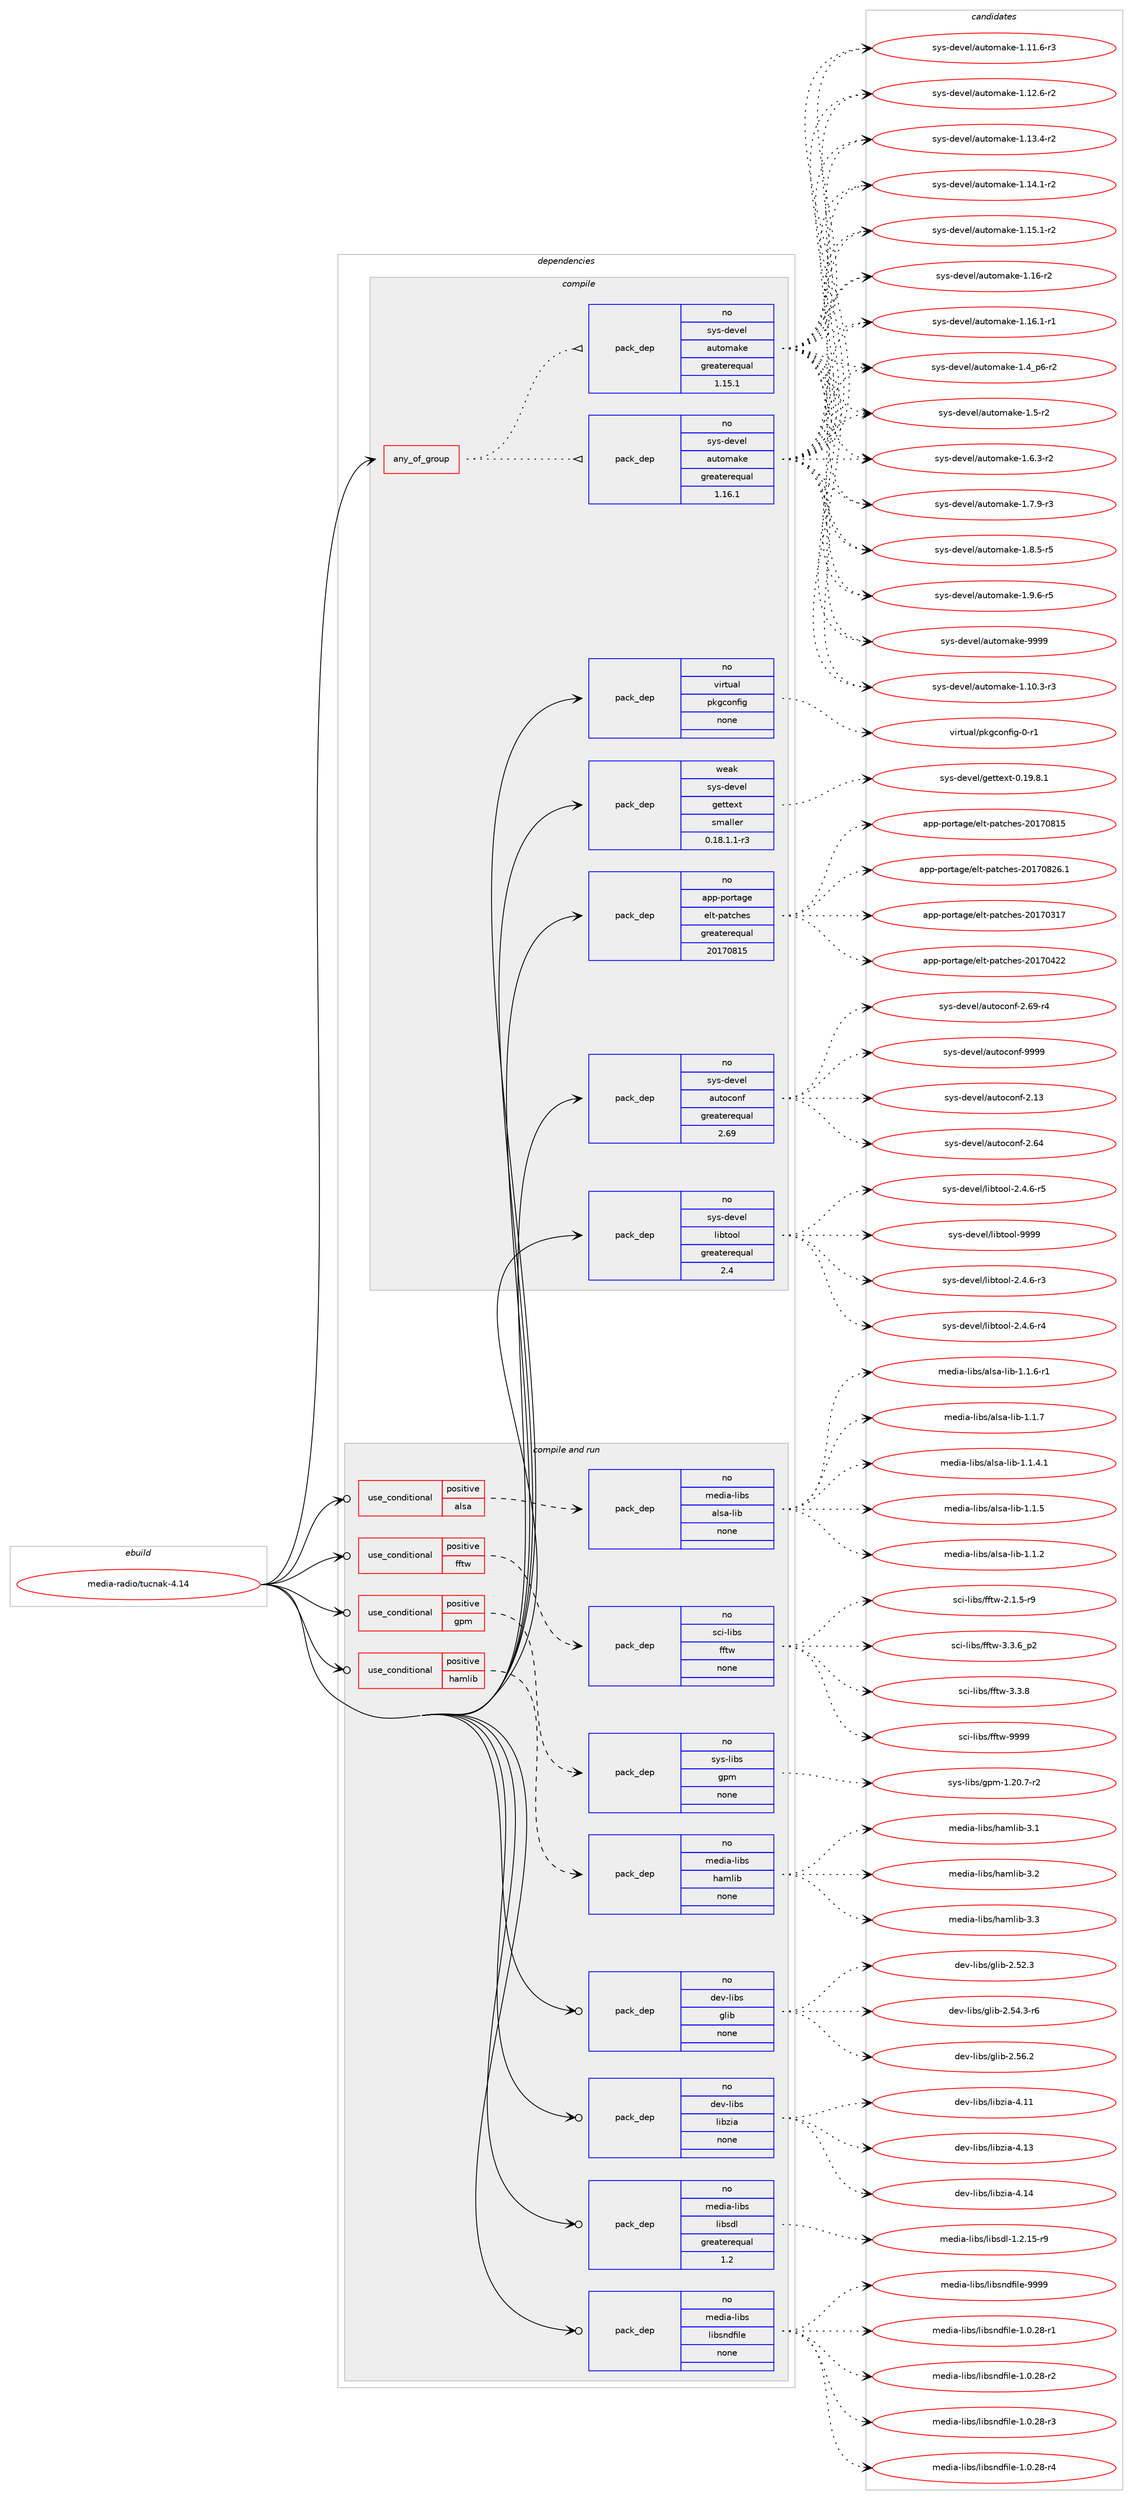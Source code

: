 digraph prolog {

# *************
# Graph options
# *************

newrank=true;
concentrate=true;
compound=true;
graph [rankdir=LR,fontname=Helvetica,fontsize=10,ranksep=1.5];#, ranksep=2.5, nodesep=0.2];
edge  [arrowhead=vee];
node  [fontname=Helvetica,fontsize=10];

# **********
# The ebuild
# **********

subgraph cluster_leftcol {
color=gray;
rank=same;
label=<<i>ebuild</i>>;
id [label="media-radio/tucnak-4.14", color=red, width=4, href="../media-radio/tucnak-4.14.svg"];
}

# ****************
# The dependencies
# ****************

subgraph cluster_midcol {
color=gray;
label=<<i>dependencies</i>>;
subgraph cluster_compile {
fillcolor="#eeeeee";
style=filled;
label=<<i>compile</i>>;
subgraph any116 {
dependency4991 [label=<<TABLE BORDER="0" CELLBORDER="1" CELLSPACING="0" CELLPADDING="4"><TR><TD CELLPADDING="10">any_of_group</TD></TR></TABLE>>, shape=none, color=red];subgraph pack4136 {
dependency4992 [label=<<TABLE BORDER="0" CELLBORDER="1" CELLSPACING="0" CELLPADDING="4" WIDTH="220"><TR><TD ROWSPAN="6" CELLPADDING="30">pack_dep</TD></TR><TR><TD WIDTH="110">no</TD></TR><TR><TD>sys-devel</TD></TR><TR><TD>automake</TD></TR><TR><TD>greaterequal</TD></TR><TR><TD>1.16.1</TD></TR></TABLE>>, shape=none, color=blue];
}
dependency4991:e -> dependency4992:w [weight=20,style="dotted",arrowhead="oinv"];
subgraph pack4137 {
dependency4993 [label=<<TABLE BORDER="0" CELLBORDER="1" CELLSPACING="0" CELLPADDING="4" WIDTH="220"><TR><TD ROWSPAN="6" CELLPADDING="30">pack_dep</TD></TR><TR><TD WIDTH="110">no</TD></TR><TR><TD>sys-devel</TD></TR><TR><TD>automake</TD></TR><TR><TD>greaterequal</TD></TR><TR><TD>1.15.1</TD></TR></TABLE>>, shape=none, color=blue];
}
dependency4991:e -> dependency4993:w [weight=20,style="dotted",arrowhead="oinv"];
}
id:e -> dependency4991:w [weight=20,style="solid",arrowhead="vee"];
subgraph pack4138 {
dependency4994 [label=<<TABLE BORDER="0" CELLBORDER="1" CELLSPACING="0" CELLPADDING="4" WIDTH="220"><TR><TD ROWSPAN="6" CELLPADDING="30">pack_dep</TD></TR><TR><TD WIDTH="110">no</TD></TR><TR><TD>app-portage</TD></TR><TR><TD>elt-patches</TD></TR><TR><TD>greaterequal</TD></TR><TR><TD>20170815</TD></TR></TABLE>>, shape=none, color=blue];
}
id:e -> dependency4994:w [weight=20,style="solid",arrowhead="vee"];
subgraph pack4139 {
dependency4995 [label=<<TABLE BORDER="0" CELLBORDER="1" CELLSPACING="0" CELLPADDING="4" WIDTH="220"><TR><TD ROWSPAN="6" CELLPADDING="30">pack_dep</TD></TR><TR><TD WIDTH="110">no</TD></TR><TR><TD>sys-devel</TD></TR><TR><TD>autoconf</TD></TR><TR><TD>greaterequal</TD></TR><TR><TD>2.69</TD></TR></TABLE>>, shape=none, color=blue];
}
id:e -> dependency4995:w [weight=20,style="solid",arrowhead="vee"];
subgraph pack4140 {
dependency4996 [label=<<TABLE BORDER="0" CELLBORDER="1" CELLSPACING="0" CELLPADDING="4" WIDTH="220"><TR><TD ROWSPAN="6" CELLPADDING="30">pack_dep</TD></TR><TR><TD WIDTH="110">no</TD></TR><TR><TD>sys-devel</TD></TR><TR><TD>libtool</TD></TR><TR><TD>greaterequal</TD></TR><TR><TD>2.4</TD></TR></TABLE>>, shape=none, color=blue];
}
id:e -> dependency4996:w [weight=20,style="solid",arrowhead="vee"];
subgraph pack4141 {
dependency4997 [label=<<TABLE BORDER="0" CELLBORDER="1" CELLSPACING="0" CELLPADDING="4" WIDTH="220"><TR><TD ROWSPAN="6" CELLPADDING="30">pack_dep</TD></TR><TR><TD WIDTH="110">no</TD></TR><TR><TD>virtual</TD></TR><TR><TD>pkgconfig</TD></TR><TR><TD>none</TD></TR><TR><TD></TD></TR></TABLE>>, shape=none, color=blue];
}
id:e -> dependency4997:w [weight=20,style="solid",arrowhead="vee"];
subgraph pack4142 {
dependency4998 [label=<<TABLE BORDER="0" CELLBORDER="1" CELLSPACING="0" CELLPADDING="4" WIDTH="220"><TR><TD ROWSPAN="6" CELLPADDING="30">pack_dep</TD></TR><TR><TD WIDTH="110">weak</TD></TR><TR><TD>sys-devel</TD></TR><TR><TD>gettext</TD></TR><TR><TD>smaller</TD></TR><TR><TD>0.18.1.1-r3</TD></TR></TABLE>>, shape=none, color=blue];
}
id:e -> dependency4998:w [weight=20,style="solid",arrowhead="vee"];
}
subgraph cluster_compileandrun {
fillcolor="#eeeeee";
style=filled;
label=<<i>compile and run</i>>;
subgraph cond731 {
dependency4999 [label=<<TABLE BORDER="0" CELLBORDER="1" CELLSPACING="0" CELLPADDING="4"><TR><TD ROWSPAN="3" CELLPADDING="10">use_conditional</TD></TR><TR><TD>positive</TD></TR><TR><TD>alsa</TD></TR></TABLE>>, shape=none, color=red];
subgraph pack4143 {
dependency5000 [label=<<TABLE BORDER="0" CELLBORDER="1" CELLSPACING="0" CELLPADDING="4" WIDTH="220"><TR><TD ROWSPAN="6" CELLPADDING="30">pack_dep</TD></TR><TR><TD WIDTH="110">no</TD></TR><TR><TD>media-libs</TD></TR><TR><TD>alsa-lib</TD></TR><TR><TD>none</TD></TR><TR><TD></TD></TR></TABLE>>, shape=none, color=blue];
}
dependency4999:e -> dependency5000:w [weight=20,style="dashed",arrowhead="vee"];
}
id:e -> dependency4999:w [weight=20,style="solid",arrowhead="odotvee"];
subgraph cond732 {
dependency5001 [label=<<TABLE BORDER="0" CELLBORDER="1" CELLSPACING="0" CELLPADDING="4"><TR><TD ROWSPAN="3" CELLPADDING="10">use_conditional</TD></TR><TR><TD>positive</TD></TR><TR><TD>fftw</TD></TR></TABLE>>, shape=none, color=red];
subgraph pack4144 {
dependency5002 [label=<<TABLE BORDER="0" CELLBORDER="1" CELLSPACING="0" CELLPADDING="4" WIDTH="220"><TR><TD ROWSPAN="6" CELLPADDING="30">pack_dep</TD></TR><TR><TD WIDTH="110">no</TD></TR><TR><TD>sci-libs</TD></TR><TR><TD>fftw</TD></TR><TR><TD>none</TD></TR><TR><TD></TD></TR></TABLE>>, shape=none, color=blue];
}
dependency5001:e -> dependency5002:w [weight=20,style="dashed",arrowhead="vee"];
}
id:e -> dependency5001:w [weight=20,style="solid",arrowhead="odotvee"];
subgraph cond733 {
dependency5003 [label=<<TABLE BORDER="0" CELLBORDER="1" CELLSPACING="0" CELLPADDING="4"><TR><TD ROWSPAN="3" CELLPADDING="10">use_conditional</TD></TR><TR><TD>positive</TD></TR><TR><TD>gpm</TD></TR></TABLE>>, shape=none, color=red];
subgraph pack4145 {
dependency5004 [label=<<TABLE BORDER="0" CELLBORDER="1" CELLSPACING="0" CELLPADDING="4" WIDTH="220"><TR><TD ROWSPAN="6" CELLPADDING="30">pack_dep</TD></TR><TR><TD WIDTH="110">no</TD></TR><TR><TD>sys-libs</TD></TR><TR><TD>gpm</TD></TR><TR><TD>none</TD></TR><TR><TD></TD></TR></TABLE>>, shape=none, color=blue];
}
dependency5003:e -> dependency5004:w [weight=20,style="dashed",arrowhead="vee"];
}
id:e -> dependency5003:w [weight=20,style="solid",arrowhead="odotvee"];
subgraph cond734 {
dependency5005 [label=<<TABLE BORDER="0" CELLBORDER="1" CELLSPACING="0" CELLPADDING="4"><TR><TD ROWSPAN="3" CELLPADDING="10">use_conditional</TD></TR><TR><TD>positive</TD></TR><TR><TD>hamlib</TD></TR></TABLE>>, shape=none, color=red];
subgraph pack4146 {
dependency5006 [label=<<TABLE BORDER="0" CELLBORDER="1" CELLSPACING="0" CELLPADDING="4" WIDTH="220"><TR><TD ROWSPAN="6" CELLPADDING="30">pack_dep</TD></TR><TR><TD WIDTH="110">no</TD></TR><TR><TD>media-libs</TD></TR><TR><TD>hamlib</TD></TR><TR><TD>none</TD></TR><TR><TD></TD></TR></TABLE>>, shape=none, color=blue];
}
dependency5005:e -> dependency5006:w [weight=20,style="dashed",arrowhead="vee"];
}
id:e -> dependency5005:w [weight=20,style="solid",arrowhead="odotvee"];
subgraph pack4147 {
dependency5007 [label=<<TABLE BORDER="0" CELLBORDER="1" CELLSPACING="0" CELLPADDING="4" WIDTH="220"><TR><TD ROWSPAN="6" CELLPADDING="30">pack_dep</TD></TR><TR><TD WIDTH="110">no</TD></TR><TR><TD>dev-libs</TD></TR><TR><TD>glib</TD></TR><TR><TD>none</TD></TR><TR><TD></TD></TR></TABLE>>, shape=none, color=blue];
}
id:e -> dependency5007:w [weight=20,style="solid",arrowhead="odotvee"];
subgraph pack4148 {
dependency5008 [label=<<TABLE BORDER="0" CELLBORDER="1" CELLSPACING="0" CELLPADDING="4" WIDTH="220"><TR><TD ROWSPAN="6" CELLPADDING="30">pack_dep</TD></TR><TR><TD WIDTH="110">no</TD></TR><TR><TD>dev-libs</TD></TR><TR><TD>libzia</TD></TR><TR><TD>none</TD></TR><TR><TD></TD></TR></TABLE>>, shape=none, color=blue];
}
id:e -> dependency5008:w [weight=20,style="solid",arrowhead="odotvee"];
subgraph pack4149 {
dependency5009 [label=<<TABLE BORDER="0" CELLBORDER="1" CELLSPACING="0" CELLPADDING="4" WIDTH="220"><TR><TD ROWSPAN="6" CELLPADDING="30">pack_dep</TD></TR><TR><TD WIDTH="110">no</TD></TR><TR><TD>media-libs</TD></TR><TR><TD>libsdl</TD></TR><TR><TD>greaterequal</TD></TR><TR><TD>1.2</TD></TR></TABLE>>, shape=none, color=blue];
}
id:e -> dependency5009:w [weight=20,style="solid",arrowhead="odotvee"];
subgraph pack4150 {
dependency5010 [label=<<TABLE BORDER="0" CELLBORDER="1" CELLSPACING="0" CELLPADDING="4" WIDTH="220"><TR><TD ROWSPAN="6" CELLPADDING="30">pack_dep</TD></TR><TR><TD WIDTH="110">no</TD></TR><TR><TD>media-libs</TD></TR><TR><TD>libsndfile</TD></TR><TR><TD>none</TD></TR><TR><TD></TD></TR></TABLE>>, shape=none, color=blue];
}
id:e -> dependency5010:w [weight=20,style="solid",arrowhead="odotvee"];
}
subgraph cluster_run {
fillcolor="#eeeeee";
style=filled;
label=<<i>run</i>>;
}
}

# **************
# The candidates
# **************

subgraph cluster_choices {
rank=same;
color=gray;
label=<<i>candidates</i>>;

subgraph choice4136 {
color=black;
nodesep=1;
choice11512111545100101118101108479711711611110997107101454946494846514511451 [label="sys-devel/automake-1.10.3-r3", color=red, width=4,href="../sys-devel/automake-1.10.3-r3.svg"];
choice11512111545100101118101108479711711611110997107101454946494946544511451 [label="sys-devel/automake-1.11.6-r3", color=red, width=4,href="../sys-devel/automake-1.11.6-r3.svg"];
choice11512111545100101118101108479711711611110997107101454946495046544511450 [label="sys-devel/automake-1.12.6-r2", color=red, width=4,href="../sys-devel/automake-1.12.6-r2.svg"];
choice11512111545100101118101108479711711611110997107101454946495146524511450 [label="sys-devel/automake-1.13.4-r2", color=red, width=4,href="../sys-devel/automake-1.13.4-r2.svg"];
choice11512111545100101118101108479711711611110997107101454946495246494511450 [label="sys-devel/automake-1.14.1-r2", color=red, width=4,href="../sys-devel/automake-1.14.1-r2.svg"];
choice11512111545100101118101108479711711611110997107101454946495346494511450 [label="sys-devel/automake-1.15.1-r2", color=red, width=4,href="../sys-devel/automake-1.15.1-r2.svg"];
choice1151211154510010111810110847971171161111099710710145494649544511450 [label="sys-devel/automake-1.16-r2", color=red, width=4,href="../sys-devel/automake-1.16-r2.svg"];
choice11512111545100101118101108479711711611110997107101454946495446494511449 [label="sys-devel/automake-1.16.1-r1", color=red, width=4,href="../sys-devel/automake-1.16.1-r1.svg"];
choice115121115451001011181011084797117116111109971071014549465295112544511450 [label="sys-devel/automake-1.4_p6-r2", color=red, width=4,href="../sys-devel/automake-1.4_p6-r2.svg"];
choice11512111545100101118101108479711711611110997107101454946534511450 [label="sys-devel/automake-1.5-r2", color=red, width=4,href="../sys-devel/automake-1.5-r2.svg"];
choice115121115451001011181011084797117116111109971071014549465446514511450 [label="sys-devel/automake-1.6.3-r2", color=red, width=4,href="../sys-devel/automake-1.6.3-r2.svg"];
choice115121115451001011181011084797117116111109971071014549465546574511451 [label="sys-devel/automake-1.7.9-r3", color=red, width=4,href="../sys-devel/automake-1.7.9-r3.svg"];
choice115121115451001011181011084797117116111109971071014549465646534511453 [label="sys-devel/automake-1.8.5-r5", color=red, width=4,href="../sys-devel/automake-1.8.5-r5.svg"];
choice115121115451001011181011084797117116111109971071014549465746544511453 [label="sys-devel/automake-1.9.6-r5", color=red, width=4,href="../sys-devel/automake-1.9.6-r5.svg"];
choice115121115451001011181011084797117116111109971071014557575757 [label="sys-devel/automake-9999", color=red, width=4,href="../sys-devel/automake-9999.svg"];
dependency4992:e -> choice11512111545100101118101108479711711611110997107101454946494846514511451:w [style=dotted,weight="100"];
dependency4992:e -> choice11512111545100101118101108479711711611110997107101454946494946544511451:w [style=dotted,weight="100"];
dependency4992:e -> choice11512111545100101118101108479711711611110997107101454946495046544511450:w [style=dotted,weight="100"];
dependency4992:e -> choice11512111545100101118101108479711711611110997107101454946495146524511450:w [style=dotted,weight="100"];
dependency4992:e -> choice11512111545100101118101108479711711611110997107101454946495246494511450:w [style=dotted,weight="100"];
dependency4992:e -> choice11512111545100101118101108479711711611110997107101454946495346494511450:w [style=dotted,weight="100"];
dependency4992:e -> choice1151211154510010111810110847971171161111099710710145494649544511450:w [style=dotted,weight="100"];
dependency4992:e -> choice11512111545100101118101108479711711611110997107101454946495446494511449:w [style=dotted,weight="100"];
dependency4992:e -> choice115121115451001011181011084797117116111109971071014549465295112544511450:w [style=dotted,weight="100"];
dependency4992:e -> choice11512111545100101118101108479711711611110997107101454946534511450:w [style=dotted,weight="100"];
dependency4992:e -> choice115121115451001011181011084797117116111109971071014549465446514511450:w [style=dotted,weight="100"];
dependency4992:e -> choice115121115451001011181011084797117116111109971071014549465546574511451:w [style=dotted,weight="100"];
dependency4992:e -> choice115121115451001011181011084797117116111109971071014549465646534511453:w [style=dotted,weight="100"];
dependency4992:e -> choice115121115451001011181011084797117116111109971071014549465746544511453:w [style=dotted,weight="100"];
dependency4992:e -> choice115121115451001011181011084797117116111109971071014557575757:w [style=dotted,weight="100"];
}
subgraph choice4137 {
color=black;
nodesep=1;
choice11512111545100101118101108479711711611110997107101454946494846514511451 [label="sys-devel/automake-1.10.3-r3", color=red, width=4,href="../sys-devel/automake-1.10.3-r3.svg"];
choice11512111545100101118101108479711711611110997107101454946494946544511451 [label="sys-devel/automake-1.11.6-r3", color=red, width=4,href="../sys-devel/automake-1.11.6-r3.svg"];
choice11512111545100101118101108479711711611110997107101454946495046544511450 [label="sys-devel/automake-1.12.6-r2", color=red, width=4,href="../sys-devel/automake-1.12.6-r2.svg"];
choice11512111545100101118101108479711711611110997107101454946495146524511450 [label="sys-devel/automake-1.13.4-r2", color=red, width=4,href="../sys-devel/automake-1.13.4-r2.svg"];
choice11512111545100101118101108479711711611110997107101454946495246494511450 [label="sys-devel/automake-1.14.1-r2", color=red, width=4,href="../sys-devel/automake-1.14.1-r2.svg"];
choice11512111545100101118101108479711711611110997107101454946495346494511450 [label="sys-devel/automake-1.15.1-r2", color=red, width=4,href="../sys-devel/automake-1.15.1-r2.svg"];
choice1151211154510010111810110847971171161111099710710145494649544511450 [label="sys-devel/automake-1.16-r2", color=red, width=4,href="../sys-devel/automake-1.16-r2.svg"];
choice11512111545100101118101108479711711611110997107101454946495446494511449 [label="sys-devel/automake-1.16.1-r1", color=red, width=4,href="../sys-devel/automake-1.16.1-r1.svg"];
choice115121115451001011181011084797117116111109971071014549465295112544511450 [label="sys-devel/automake-1.4_p6-r2", color=red, width=4,href="../sys-devel/automake-1.4_p6-r2.svg"];
choice11512111545100101118101108479711711611110997107101454946534511450 [label="sys-devel/automake-1.5-r2", color=red, width=4,href="../sys-devel/automake-1.5-r2.svg"];
choice115121115451001011181011084797117116111109971071014549465446514511450 [label="sys-devel/automake-1.6.3-r2", color=red, width=4,href="../sys-devel/automake-1.6.3-r2.svg"];
choice115121115451001011181011084797117116111109971071014549465546574511451 [label="sys-devel/automake-1.7.9-r3", color=red, width=4,href="../sys-devel/automake-1.7.9-r3.svg"];
choice115121115451001011181011084797117116111109971071014549465646534511453 [label="sys-devel/automake-1.8.5-r5", color=red, width=4,href="../sys-devel/automake-1.8.5-r5.svg"];
choice115121115451001011181011084797117116111109971071014549465746544511453 [label="sys-devel/automake-1.9.6-r5", color=red, width=4,href="../sys-devel/automake-1.9.6-r5.svg"];
choice115121115451001011181011084797117116111109971071014557575757 [label="sys-devel/automake-9999", color=red, width=4,href="../sys-devel/automake-9999.svg"];
dependency4993:e -> choice11512111545100101118101108479711711611110997107101454946494846514511451:w [style=dotted,weight="100"];
dependency4993:e -> choice11512111545100101118101108479711711611110997107101454946494946544511451:w [style=dotted,weight="100"];
dependency4993:e -> choice11512111545100101118101108479711711611110997107101454946495046544511450:w [style=dotted,weight="100"];
dependency4993:e -> choice11512111545100101118101108479711711611110997107101454946495146524511450:w [style=dotted,weight="100"];
dependency4993:e -> choice11512111545100101118101108479711711611110997107101454946495246494511450:w [style=dotted,weight="100"];
dependency4993:e -> choice11512111545100101118101108479711711611110997107101454946495346494511450:w [style=dotted,weight="100"];
dependency4993:e -> choice1151211154510010111810110847971171161111099710710145494649544511450:w [style=dotted,weight="100"];
dependency4993:e -> choice11512111545100101118101108479711711611110997107101454946495446494511449:w [style=dotted,weight="100"];
dependency4993:e -> choice115121115451001011181011084797117116111109971071014549465295112544511450:w [style=dotted,weight="100"];
dependency4993:e -> choice11512111545100101118101108479711711611110997107101454946534511450:w [style=dotted,weight="100"];
dependency4993:e -> choice115121115451001011181011084797117116111109971071014549465446514511450:w [style=dotted,weight="100"];
dependency4993:e -> choice115121115451001011181011084797117116111109971071014549465546574511451:w [style=dotted,weight="100"];
dependency4993:e -> choice115121115451001011181011084797117116111109971071014549465646534511453:w [style=dotted,weight="100"];
dependency4993:e -> choice115121115451001011181011084797117116111109971071014549465746544511453:w [style=dotted,weight="100"];
dependency4993:e -> choice115121115451001011181011084797117116111109971071014557575757:w [style=dotted,weight="100"];
}
subgraph choice4138 {
color=black;
nodesep=1;
choice97112112451121111141169710310147101108116451129711699104101115455048495548514955 [label="app-portage/elt-patches-20170317", color=red, width=4,href="../app-portage/elt-patches-20170317.svg"];
choice97112112451121111141169710310147101108116451129711699104101115455048495548525050 [label="app-portage/elt-patches-20170422", color=red, width=4,href="../app-portage/elt-patches-20170422.svg"];
choice97112112451121111141169710310147101108116451129711699104101115455048495548564953 [label="app-portage/elt-patches-20170815", color=red, width=4,href="../app-portage/elt-patches-20170815.svg"];
choice971121124511211111411697103101471011081164511297116991041011154550484955485650544649 [label="app-portage/elt-patches-20170826.1", color=red, width=4,href="../app-portage/elt-patches-20170826.1.svg"];
dependency4994:e -> choice97112112451121111141169710310147101108116451129711699104101115455048495548514955:w [style=dotted,weight="100"];
dependency4994:e -> choice97112112451121111141169710310147101108116451129711699104101115455048495548525050:w [style=dotted,weight="100"];
dependency4994:e -> choice97112112451121111141169710310147101108116451129711699104101115455048495548564953:w [style=dotted,weight="100"];
dependency4994:e -> choice971121124511211111411697103101471011081164511297116991041011154550484955485650544649:w [style=dotted,weight="100"];
}
subgraph choice4139 {
color=black;
nodesep=1;
choice115121115451001011181011084797117116111991111101024550464951 [label="sys-devel/autoconf-2.13", color=red, width=4,href="../sys-devel/autoconf-2.13.svg"];
choice115121115451001011181011084797117116111991111101024550465452 [label="sys-devel/autoconf-2.64", color=red, width=4,href="../sys-devel/autoconf-2.64.svg"];
choice1151211154510010111810110847971171161119911111010245504654574511452 [label="sys-devel/autoconf-2.69-r4", color=red, width=4,href="../sys-devel/autoconf-2.69-r4.svg"];
choice115121115451001011181011084797117116111991111101024557575757 [label="sys-devel/autoconf-9999", color=red, width=4,href="../sys-devel/autoconf-9999.svg"];
dependency4995:e -> choice115121115451001011181011084797117116111991111101024550464951:w [style=dotted,weight="100"];
dependency4995:e -> choice115121115451001011181011084797117116111991111101024550465452:w [style=dotted,weight="100"];
dependency4995:e -> choice1151211154510010111810110847971171161119911111010245504654574511452:w [style=dotted,weight="100"];
dependency4995:e -> choice115121115451001011181011084797117116111991111101024557575757:w [style=dotted,weight="100"];
}
subgraph choice4140 {
color=black;
nodesep=1;
choice1151211154510010111810110847108105981161111111084550465246544511451 [label="sys-devel/libtool-2.4.6-r3", color=red, width=4,href="../sys-devel/libtool-2.4.6-r3.svg"];
choice1151211154510010111810110847108105981161111111084550465246544511452 [label="sys-devel/libtool-2.4.6-r4", color=red, width=4,href="../sys-devel/libtool-2.4.6-r4.svg"];
choice1151211154510010111810110847108105981161111111084550465246544511453 [label="sys-devel/libtool-2.4.6-r5", color=red, width=4,href="../sys-devel/libtool-2.4.6-r5.svg"];
choice1151211154510010111810110847108105981161111111084557575757 [label="sys-devel/libtool-9999", color=red, width=4,href="../sys-devel/libtool-9999.svg"];
dependency4996:e -> choice1151211154510010111810110847108105981161111111084550465246544511451:w [style=dotted,weight="100"];
dependency4996:e -> choice1151211154510010111810110847108105981161111111084550465246544511452:w [style=dotted,weight="100"];
dependency4996:e -> choice1151211154510010111810110847108105981161111111084550465246544511453:w [style=dotted,weight="100"];
dependency4996:e -> choice1151211154510010111810110847108105981161111111084557575757:w [style=dotted,weight="100"];
}
subgraph choice4141 {
color=black;
nodesep=1;
choice11810511411611797108471121071039911111010210510345484511449 [label="virtual/pkgconfig-0-r1", color=red, width=4,href="../virtual/pkgconfig-0-r1.svg"];
dependency4997:e -> choice11810511411611797108471121071039911111010210510345484511449:w [style=dotted,weight="100"];
}
subgraph choice4142 {
color=black;
nodesep=1;
choice1151211154510010111810110847103101116116101120116454846495746564649 [label="sys-devel/gettext-0.19.8.1", color=red, width=4,href="../sys-devel/gettext-0.19.8.1.svg"];
dependency4998:e -> choice1151211154510010111810110847103101116116101120116454846495746564649:w [style=dotted,weight="100"];
}
subgraph choice4143 {
color=black;
nodesep=1;
choice10910110010597451081059811547971081159745108105984549464946524649 [label="media-libs/alsa-lib-1.1.4.1", color=red, width=4,href="../media-libs/alsa-lib-1.1.4.1.svg"];
choice1091011001059745108105981154797108115974510810598454946494653 [label="media-libs/alsa-lib-1.1.5", color=red, width=4,href="../media-libs/alsa-lib-1.1.5.svg"];
choice1091011001059745108105981154797108115974510810598454946494650 [label="media-libs/alsa-lib-1.1.2", color=red, width=4,href="../media-libs/alsa-lib-1.1.2.svg"];
choice10910110010597451081059811547971081159745108105984549464946544511449 [label="media-libs/alsa-lib-1.1.6-r1", color=red, width=4,href="../media-libs/alsa-lib-1.1.6-r1.svg"];
choice1091011001059745108105981154797108115974510810598454946494655 [label="media-libs/alsa-lib-1.1.7", color=red, width=4,href="../media-libs/alsa-lib-1.1.7.svg"];
dependency5000:e -> choice10910110010597451081059811547971081159745108105984549464946524649:w [style=dotted,weight="100"];
dependency5000:e -> choice1091011001059745108105981154797108115974510810598454946494653:w [style=dotted,weight="100"];
dependency5000:e -> choice1091011001059745108105981154797108115974510810598454946494650:w [style=dotted,weight="100"];
dependency5000:e -> choice10910110010597451081059811547971081159745108105984549464946544511449:w [style=dotted,weight="100"];
dependency5000:e -> choice1091011001059745108105981154797108115974510810598454946494655:w [style=dotted,weight="100"];
}
subgraph choice4144 {
color=black;
nodesep=1;
choice115991054510810598115471021021161194550464946534511457 [label="sci-libs/fftw-2.1.5-r9", color=red, width=4,href="../sci-libs/fftw-2.1.5-r9.svg"];
choice115991054510810598115471021021161194551465146549511250 [label="sci-libs/fftw-3.3.6_p2", color=red, width=4,href="../sci-libs/fftw-3.3.6_p2.svg"];
choice11599105451081059811547102102116119455146514656 [label="sci-libs/fftw-3.3.8", color=red, width=4,href="../sci-libs/fftw-3.3.8.svg"];
choice115991054510810598115471021021161194557575757 [label="sci-libs/fftw-9999", color=red, width=4,href="../sci-libs/fftw-9999.svg"];
dependency5002:e -> choice115991054510810598115471021021161194550464946534511457:w [style=dotted,weight="100"];
dependency5002:e -> choice115991054510810598115471021021161194551465146549511250:w [style=dotted,weight="100"];
dependency5002:e -> choice11599105451081059811547102102116119455146514656:w [style=dotted,weight="100"];
dependency5002:e -> choice115991054510810598115471021021161194557575757:w [style=dotted,weight="100"];
}
subgraph choice4145 {
color=black;
nodesep=1;
choice115121115451081059811547103112109454946504846554511450 [label="sys-libs/gpm-1.20.7-r2", color=red, width=4,href="../sys-libs/gpm-1.20.7-r2.svg"];
dependency5004:e -> choice115121115451081059811547103112109454946504846554511450:w [style=dotted,weight="100"];
}
subgraph choice4146 {
color=black;
nodesep=1;
choice10910110010597451081059811547104971091081059845514649 [label="media-libs/hamlib-3.1", color=red, width=4,href="../media-libs/hamlib-3.1.svg"];
choice10910110010597451081059811547104971091081059845514650 [label="media-libs/hamlib-3.2", color=red, width=4,href="../media-libs/hamlib-3.2.svg"];
choice10910110010597451081059811547104971091081059845514651 [label="media-libs/hamlib-3.3", color=red, width=4,href="../media-libs/hamlib-3.3.svg"];
dependency5006:e -> choice10910110010597451081059811547104971091081059845514649:w [style=dotted,weight="100"];
dependency5006:e -> choice10910110010597451081059811547104971091081059845514650:w [style=dotted,weight="100"];
dependency5006:e -> choice10910110010597451081059811547104971091081059845514651:w [style=dotted,weight="100"];
}
subgraph choice4147 {
color=black;
nodesep=1;
choice1001011184510810598115471031081059845504653504651 [label="dev-libs/glib-2.52.3", color=red, width=4,href="../dev-libs/glib-2.52.3.svg"];
choice10010111845108105981154710310810598455046535246514511454 [label="dev-libs/glib-2.54.3-r6", color=red, width=4,href="../dev-libs/glib-2.54.3-r6.svg"];
choice1001011184510810598115471031081059845504653544650 [label="dev-libs/glib-2.56.2", color=red, width=4,href="../dev-libs/glib-2.56.2.svg"];
dependency5007:e -> choice1001011184510810598115471031081059845504653504651:w [style=dotted,weight="100"];
dependency5007:e -> choice10010111845108105981154710310810598455046535246514511454:w [style=dotted,weight="100"];
dependency5007:e -> choice1001011184510810598115471031081059845504653544650:w [style=dotted,weight="100"];
}
subgraph choice4148 {
color=black;
nodesep=1;
choice10010111845108105981154710810598122105974552464949 [label="dev-libs/libzia-4.11", color=red, width=4,href="../dev-libs/libzia-4.11.svg"];
choice10010111845108105981154710810598122105974552464951 [label="dev-libs/libzia-4.13", color=red, width=4,href="../dev-libs/libzia-4.13.svg"];
choice10010111845108105981154710810598122105974552464952 [label="dev-libs/libzia-4.14", color=red, width=4,href="../dev-libs/libzia-4.14.svg"];
dependency5008:e -> choice10010111845108105981154710810598122105974552464949:w [style=dotted,weight="100"];
dependency5008:e -> choice10010111845108105981154710810598122105974552464951:w [style=dotted,weight="100"];
dependency5008:e -> choice10010111845108105981154710810598122105974552464952:w [style=dotted,weight="100"];
}
subgraph choice4149 {
color=black;
nodesep=1;
choice1091011001059745108105981154710810598115100108454946504649534511457 [label="media-libs/libsdl-1.2.15-r9", color=red, width=4,href="../media-libs/libsdl-1.2.15-r9.svg"];
dependency5009:e -> choice1091011001059745108105981154710810598115100108454946504649534511457:w [style=dotted,weight="100"];
}
subgraph choice4150 {
color=black;
nodesep=1;
choice1091011001059745108105981154710810598115110100102105108101454946484650564511449 [label="media-libs/libsndfile-1.0.28-r1", color=red, width=4,href="../media-libs/libsndfile-1.0.28-r1.svg"];
choice1091011001059745108105981154710810598115110100102105108101454946484650564511450 [label="media-libs/libsndfile-1.0.28-r2", color=red, width=4,href="../media-libs/libsndfile-1.0.28-r2.svg"];
choice1091011001059745108105981154710810598115110100102105108101454946484650564511451 [label="media-libs/libsndfile-1.0.28-r3", color=red, width=4,href="../media-libs/libsndfile-1.0.28-r3.svg"];
choice1091011001059745108105981154710810598115110100102105108101454946484650564511452 [label="media-libs/libsndfile-1.0.28-r4", color=red, width=4,href="../media-libs/libsndfile-1.0.28-r4.svg"];
choice10910110010597451081059811547108105981151101001021051081014557575757 [label="media-libs/libsndfile-9999", color=red, width=4,href="../media-libs/libsndfile-9999.svg"];
dependency5010:e -> choice1091011001059745108105981154710810598115110100102105108101454946484650564511449:w [style=dotted,weight="100"];
dependency5010:e -> choice1091011001059745108105981154710810598115110100102105108101454946484650564511450:w [style=dotted,weight="100"];
dependency5010:e -> choice1091011001059745108105981154710810598115110100102105108101454946484650564511451:w [style=dotted,weight="100"];
dependency5010:e -> choice1091011001059745108105981154710810598115110100102105108101454946484650564511452:w [style=dotted,weight="100"];
dependency5010:e -> choice10910110010597451081059811547108105981151101001021051081014557575757:w [style=dotted,weight="100"];
}
}

}
